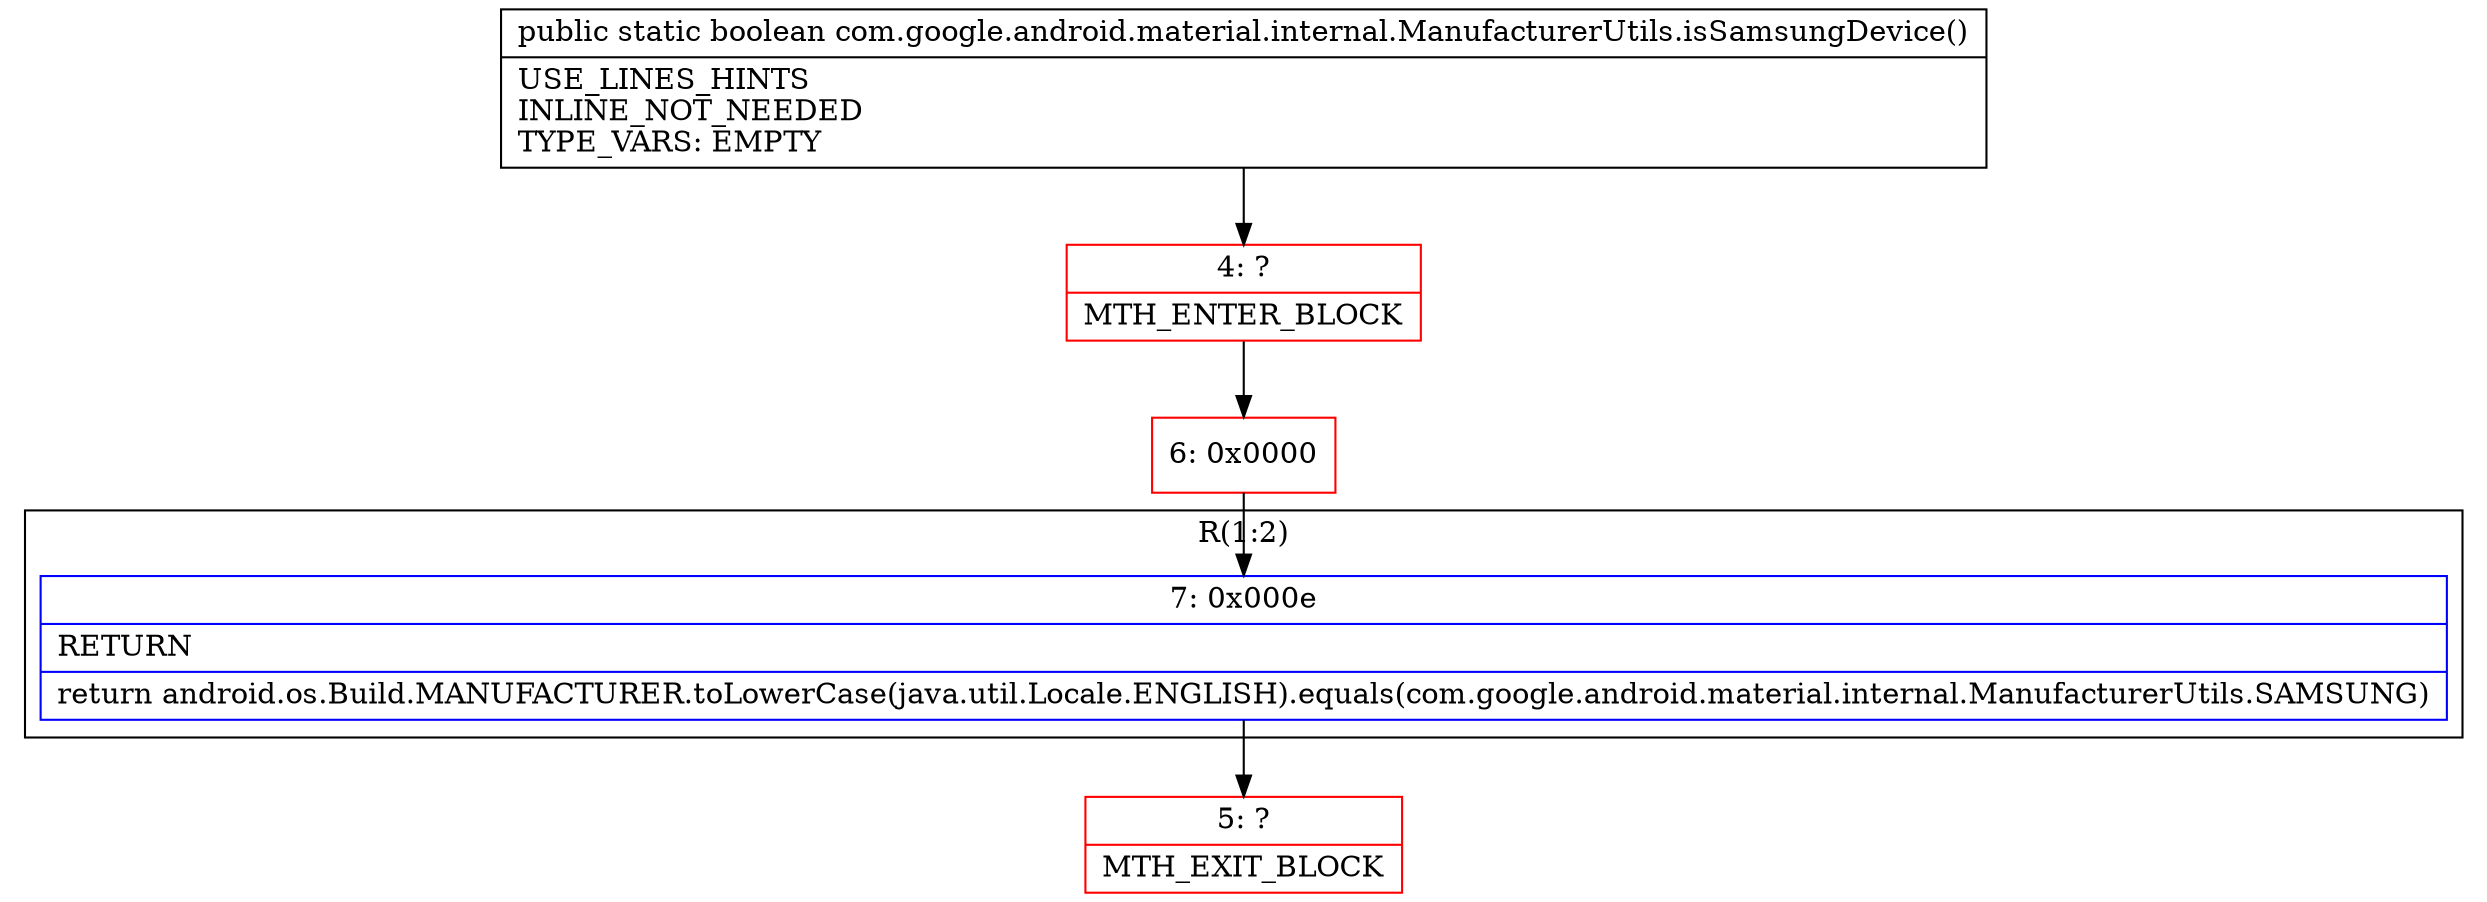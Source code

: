 digraph "CFG forcom.google.android.material.internal.ManufacturerUtils.isSamsungDevice()Z" {
subgraph cluster_Region_529401079 {
label = "R(1:2)";
node [shape=record,color=blue];
Node_7 [shape=record,label="{7\:\ 0x000e|RETURN\l|return android.os.Build.MANUFACTURER.toLowerCase(java.util.Locale.ENGLISH).equals(com.google.android.material.internal.ManufacturerUtils.SAMSUNG)\l}"];
}
Node_4 [shape=record,color=red,label="{4\:\ ?|MTH_ENTER_BLOCK\l}"];
Node_6 [shape=record,color=red,label="{6\:\ 0x0000}"];
Node_5 [shape=record,color=red,label="{5\:\ ?|MTH_EXIT_BLOCK\l}"];
MethodNode[shape=record,label="{public static boolean com.google.android.material.internal.ManufacturerUtils.isSamsungDevice()  | USE_LINES_HINTS\lINLINE_NOT_NEEDED\lTYPE_VARS: EMPTY\l}"];
MethodNode -> Node_4;Node_7 -> Node_5;
Node_4 -> Node_6;
Node_6 -> Node_7;
}

